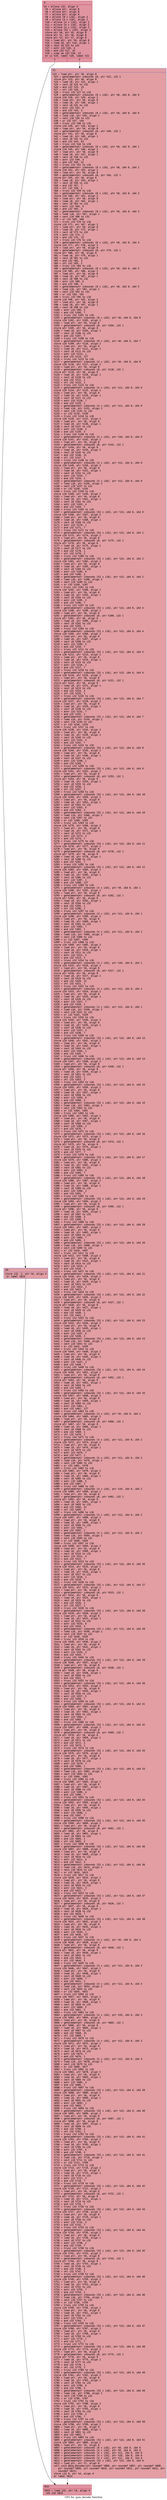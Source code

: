 digraph "CFG for 'gsm_decode' function" {
	label="CFG for 'gsm_decode' function";

	Node0x600002091e50 [shape=record,color="#b70d28ff", style=filled, fillcolor="#b70d2870" fontname="Courier",label="{3:\l|  %4 = alloca i32, align 4\l  %5 = alloca ptr, align 8\l  %6 = alloca ptr, align 8\l  %7 = alloca ptr, align 8\l  %8 = alloca [8 x i16], align 2\l  %9 = alloca [4 x i16], align 2\l  %10 = alloca [4 x i16], align 2\l  %11 = alloca [4 x i16], align 2\l  %12 = alloca [4 x i16], align 2\l  %13 = alloca [52 x i16], align 2\l  store ptr %0, ptr %5, align 8\l  store ptr %1, ptr %6, align 8\l  store ptr %2, ptr %7, align 8\l  %14 = load ptr, ptr %6, align 8\l  %15 = load i8, ptr %14, align 1\l  %16 = zext i8 %15 to i32\l  %17 = ashr i32 %16, 4\l  %18 = and i32 %17, 15\l  %19 = icmp ne i32 %18, 13\l  br i1 %19, label %20, label %21\l|{<s0>T|<s1>F}}"];
	Node0x600002091e50:s0 -> Node0x600002091ef0[tooltip="3 -> 20\nProbability 50.00%" ];
	Node0x600002091e50:s1 -> Node0x600002091f40[tooltip="3 -> 21\nProbability 50.00%" ];
	Node0x600002091ef0 [shape=record,color="#3d50c3ff", style=filled, fillcolor="#be242e70" fontname="Courier",label="{20:\l|  store i32 -1, ptr %4, align 4\l  br label %814\l}"];
	Node0x600002091ef0 -> Node0x600002091f90[tooltip="20 -> 814\nProbability 100.00%" ];
	Node0x600002091f40 [shape=record,color="#3d50c3ff", style=filled, fillcolor="#be242e70" fontname="Courier",label="{21:\l|  %22 = load ptr, ptr %6, align 8\l  %23 = getelementptr inbounds i8, ptr %22, i32 1\l  store ptr %23, ptr %6, align 8\l  %24 = load i8, ptr %22, align 1\l  %25 = zext i8 %24 to i32\l  %26 = and i32 %25, 15\l  %27 = shl i32 %26, 2\l  %28 = trunc i32 %27 to i16\l  %29 = getelementptr inbounds [8 x i16], ptr %8, i64 0, i64 0\l  store i16 %28, ptr %29, align 2\l  %30 = load ptr, ptr %6, align 8\l  %31 = load i8, ptr %30, align 1\l  %32 = zext i8 %31 to i32\l  %33 = ashr i32 %32, 6\l  %34 = and i32 %33, 3\l  %35 = getelementptr inbounds [8 x i16], ptr %8, i64 0, i64 0\l  %36 = load i16, ptr %35, align 2\l  %37 = sext i16 %36 to i32\l  %38 = or i32 %37, %34\l  %39 = trunc i32 %38 to i16\l  store i16 %39, ptr %35, align 2\l  %40 = load ptr, ptr %6, align 8\l  %41 = getelementptr inbounds i8, ptr %40, i32 1\l  store ptr %41, ptr %6, align 8\l  %42 = load i8, ptr %40, align 1\l  %43 = zext i8 %42 to i32\l  %44 = and i32 %43, 63\l  %45 = trunc i32 %44 to i16\l  %46 = getelementptr inbounds [8 x i16], ptr %8, i64 0, i64 1\l  store i16 %45, ptr %46, align 2\l  %47 = load ptr, ptr %6, align 8\l  %48 = load i8, ptr %47, align 1\l  %49 = zext i8 %48 to i32\l  %50 = ashr i32 %49, 3\l  %51 = and i32 %50, 31\l  %52 = trunc i32 %51 to i16\l  %53 = getelementptr inbounds [8 x i16], ptr %8, i64 0, i64 2\l  store i16 %52, ptr %53, align 2\l  %54 = load ptr, ptr %6, align 8\l  %55 = getelementptr inbounds i8, ptr %54, i32 1\l  store ptr %55, ptr %6, align 8\l  %56 = load i8, ptr %54, align 1\l  %57 = zext i8 %56 to i32\l  %58 = and i32 %57, 7\l  %59 = shl i32 %58, 2\l  %60 = trunc i32 %59 to i16\l  %61 = getelementptr inbounds [8 x i16], ptr %8, i64 0, i64 3\l  store i16 %60, ptr %61, align 2\l  %62 = load ptr, ptr %6, align 8\l  %63 = load i8, ptr %62, align 1\l  %64 = zext i8 %63 to i32\l  %65 = ashr i32 %64, 6\l  %66 = and i32 %65, 3\l  %67 = getelementptr inbounds [8 x i16], ptr %8, i64 0, i64 3\l  %68 = load i16, ptr %67, align 2\l  %69 = sext i16 %68 to i32\l  %70 = or i32 %69, %66\l  %71 = trunc i32 %70 to i16\l  store i16 %71, ptr %67, align 2\l  %72 = load ptr, ptr %6, align 8\l  %73 = load i8, ptr %72, align 1\l  %74 = zext i8 %73 to i32\l  %75 = ashr i32 %74, 2\l  %76 = and i32 %75, 15\l  %77 = trunc i32 %76 to i16\l  %78 = getelementptr inbounds [8 x i16], ptr %8, i64 0, i64 4\l  store i16 %77, ptr %78, align 2\l  %79 = load ptr, ptr %6, align 8\l  %80 = getelementptr inbounds i8, ptr %79, i32 1\l  store ptr %80, ptr %6, align 8\l  %81 = load i8, ptr %79, align 1\l  %82 = zext i8 %81 to i32\l  %83 = and i32 %82, 3\l  %84 = shl i32 %83, 2\l  %85 = trunc i32 %84 to i16\l  %86 = getelementptr inbounds [8 x i16], ptr %8, i64 0, i64 5\l  store i16 %85, ptr %86, align 2\l  %87 = load ptr, ptr %6, align 8\l  %88 = load i8, ptr %87, align 1\l  %89 = zext i8 %88 to i32\l  %90 = ashr i32 %89, 6\l  %91 = and i32 %90, 3\l  %92 = getelementptr inbounds [8 x i16], ptr %8, i64 0, i64 5\l  %93 = load i16, ptr %92, align 2\l  %94 = sext i16 %93 to i32\l  %95 = or i32 %94, %91\l  %96 = trunc i32 %95 to i16\l  store i16 %96, ptr %92, align 2\l  %97 = load ptr, ptr %6, align 8\l  %98 = load i8, ptr %97, align 1\l  %99 = zext i8 %98 to i32\l  %100 = ashr i32 %99, 3\l  %101 = and i32 %100, 7\l  %102 = trunc i32 %101 to i16\l  %103 = getelementptr inbounds [8 x i16], ptr %8, i64 0, i64 6\l  store i16 %102, ptr %103, align 2\l  %104 = load ptr, ptr %6, align 8\l  %105 = getelementptr inbounds i8, ptr %104, i32 1\l  store ptr %105, ptr %6, align 8\l  %106 = load i8, ptr %104, align 1\l  %107 = zext i8 %106 to i32\l  %108 = and i32 %107, 7\l  %109 = trunc i32 %108 to i16\l  %110 = getelementptr inbounds [8 x i16], ptr %8, i64 0, i64 7\l  store i16 %109, ptr %110, align 2\l  %111 = load ptr, ptr %6, align 8\l  %112 = load i8, ptr %111, align 1\l  %113 = zext i8 %112 to i32\l  %114 = ashr i32 %113, 1\l  %115 = and i32 %114, 127\l  %116 = trunc i32 %115 to i16\l  %117 = getelementptr inbounds [4 x i16], ptr %9, i64 0, i64 0\l  store i16 %116, ptr %117, align 2\l  %118 = load ptr, ptr %6, align 8\l  %119 = getelementptr inbounds i8, ptr %118, i32 1\l  store ptr %119, ptr %6, align 8\l  %120 = load i8, ptr %118, align 1\l  %121 = zext i8 %120 to i32\l  %122 = and i32 %121, 1\l  %123 = shl i32 %122, 1\l  %124 = trunc i32 %123 to i16\l  %125 = getelementptr inbounds [4 x i16], ptr %11, i64 0, i64 0\l  store i16 %124, ptr %125, align 2\l  %126 = load ptr, ptr %6, align 8\l  %127 = load i8, ptr %126, align 1\l  %128 = zext i8 %127 to i32\l  %129 = ashr i32 %128, 7\l  %130 = and i32 %129, 1\l  %131 = getelementptr inbounds [4 x i16], ptr %11, i64 0, i64 0\l  %132 = load i16, ptr %131, align 2\l  %133 = sext i16 %132 to i32\l  %134 = or i32 %133, %130\l  %135 = trunc i32 %134 to i16\l  store i16 %135, ptr %131, align 2\l  %136 = load ptr, ptr %6, align 8\l  %137 = load i8, ptr %136, align 1\l  %138 = zext i8 %137 to i32\l  %139 = ashr i32 %138, 5\l  %140 = and i32 %139, 3\l  %141 = trunc i32 %140 to i16\l  %142 = getelementptr inbounds [4 x i16], ptr %10, i64 0, i64 0\l  store i16 %141, ptr %142, align 2\l  %143 = load ptr, ptr %6, align 8\l  %144 = getelementptr inbounds i8, ptr %143, i32 1\l  store ptr %144, ptr %6, align 8\l  %145 = load i8, ptr %143, align 1\l  %146 = zext i8 %145 to i32\l  %147 = and i32 %146, 31\l  %148 = shl i32 %147, 1\l  %149 = trunc i32 %148 to i16\l  %150 = getelementptr inbounds [4 x i16], ptr %12, i64 0, i64 0\l  store i16 %149, ptr %150, align 2\l  %151 = load ptr, ptr %6, align 8\l  %152 = load i8, ptr %151, align 1\l  %153 = zext i8 %152 to i32\l  %154 = ashr i32 %153, 7\l  %155 = and i32 %154, 1\l  %156 = getelementptr inbounds [4 x i16], ptr %12, i64 0, i64 0\l  %157 = load i16, ptr %156, align 2\l  %158 = sext i16 %157 to i32\l  %159 = or i32 %158, %155\l  %160 = trunc i32 %159 to i16\l  store i16 %160, ptr %156, align 2\l  %161 = load ptr, ptr %6, align 8\l  %162 = load i8, ptr %161, align 1\l  %163 = zext i8 %162 to i32\l  %164 = ashr i32 %163, 4\l  %165 = and i32 %164, 7\l  %166 = trunc i32 %165 to i16\l  %167 = getelementptr inbounds [52 x i16], ptr %13, i64 0, i64 0\l  store i16 %166, ptr %167, align 2\l  %168 = load ptr, ptr %6, align 8\l  %169 = load i8, ptr %168, align 1\l  %170 = zext i8 %169 to i32\l  %171 = ashr i32 %170, 1\l  %172 = and i32 %171, 7\l  %173 = trunc i32 %172 to i16\l  %174 = getelementptr inbounds [52 x i16], ptr %13, i64 0, i64 1\l  store i16 %173, ptr %174, align 2\l  %175 = load ptr, ptr %6, align 8\l  %176 = getelementptr inbounds i8, ptr %175, i32 1\l  store ptr %176, ptr %6, align 8\l  %177 = load i8, ptr %175, align 1\l  %178 = zext i8 %177 to i32\l  %179 = and i32 %178, 1\l  %180 = shl i32 %179, 2\l  %181 = trunc i32 %180 to i16\l  %182 = getelementptr inbounds [52 x i16], ptr %13, i64 0, i64 2\l  store i16 %181, ptr %182, align 2\l  %183 = load ptr, ptr %6, align 8\l  %184 = load i8, ptr %183, align 1\l  %185 = zext i8 %184 to i32\l  %186 = ashr i32 %185, 6\l  %187 = and i32 %186, 3\l  %188 = getelementptr inbounds [52 x i16], ptr %13, i64 0, i64 2\l  %189 = load i16, ptr %188, align 2\l  %190 = sext i16 %189 to i32\l  %191 = or i32 %190, %187\l  %192 = trunc i32 %191 to i16\l  store i16 %192, ptr %188, align 2\l  %193 = load ptr, ptr %6, align 8\l  %194 = load i8, ptr %193, align 1\l  %195 = zext i8 %194 to i32\l  %196 = ashr i32 %195, 3\l  %197 = and i32 %196, 7\l  %198 = trunc i32 %197 to i16\l  %199 = getelementptr inbounds [52 x i16], ptr %13, i64 0, i64 3\l  store i16 %198, ptr %199, align 2\l  %200 = load ptr, ptr %6, align 8\l  %201 = getelementptr inbounds i8, ptr %200, i32 1\l  store ptr %201, ptr %6, align 8\l  %202 = load i8, ptr %200, align 1\l  %203 = zext i8 %202 to i32\l  %204 = and i32 %203, 7\l  %205 = trunc i32 %204 to i16\l  %206 = getelementptr inbounds [52 x i16], ptr %13, i64 0, i64 4\l  store i16 %205, ptr %206, align 2\l  %207 = load ptr, ptr %6, align 8\l  %208 = load i8, ptr %207, align 1\l  %209 = zext i8 %208 to i32\l  %210 = ashr i32 %209, 5\l  %211 = and i32 %210, 7\l  %212 = trunc i32 %211 to i16\l  %213 = getelementptr inbounds [52 x i16], ptr %13, i64 0, i64 5\l  store i16 %212, ptr %213, align 2\l  %214 = load ptr, ptr %6, align 8\l  %215 = load i8, ptr %214, align 1\l  %216 = zext i8 %215 to i32\l  %217 = ashr i32 %216, 2\l  %218 = and i32 %217, 7\l  %219 = trunc i32 %218 to i16\l  %220 = getelementptr inbounds [52 x i16], ptr %13, i64 0, i64 6\l  store i16 %219, ptr %220, align 2\l  %221 = load ptr, ptr %6, align 8\l  %222 = getelementptr inbounds i8, ptr %221, i32 1\l  store ptr %222, ptr %6, align 8\l  %223 = load i8, ptr %221, align 1\l  %224 = zext i8 %223 to i32\l  %225 = and i32 %224, 3\l  %226 = shl i32 %225, 1\l  %227 = trunc i32 %226 to i16\l  %228 = getelementptr inbounds [52 x i16], ptr %13, i64 0, i64 7\l  store i16 %227, ptr %228, align 2\l  %229 = load ptr, ptr %6, align 8\l  %230 = load i8, ptr %229, align 1\l  %231 = zext i8 %230 to i32\l  %232 = ashr i32 %231, 7\l  %233 = and i32 %232, 1\l  %234 = getelementptr inbounds [52 x i16], ptr %13, i64 0, i64 7\l  %235 = load i16, ptr %234, align 2\l  %236 = sext i16 %235 to i32\l  %237 = or i32 %236, %233\l  %238 = trunc i32 %237 to i16\l  store i16 %238, ptr %234, align 2\l  %239 = load ptr, ptr %6, align 8\l  %240 = load i8, ptr %239, align 1\l  %241 = zext i8 %240 to i32\l  %242 = ashr i32 %241, 4\l  %243 = and i32 %242, 7\l  %244 = trunc i32 %243 to i16\l  %245 = getelementptr inbounds [52 x i16], ptr %13, i64 0, i64 8\l  store i16 %244, ptr %245, align 2\l  %246 = load ptr, ptr %6, align 8\l  %247 = load i8, ptr %246, align 1\l  %248 = zext i8 %247 to i32\l  %249 = ashr i32 %248, 1\l  %250 = and i32 %249, 7\l  %251 = trunc i32 %250 to i16\l  %252 = getelementptr inbounds [52 x i16], ptr %13, i64 0, i64 9\l  store i16 %251, ptr %252, align 2\l  %253 = load ptr, ptr %6, align 8\l  %254 = getelementptr inbounds i8, ptr %253, i32 1\l  store ptr %254, ptr %6, align 8\l  %255 = load i8, ptr %253, align 1\l  %256 = zext i8 %255 to i32\l  %257 = and i32 %256, 1\l  %258 = shl i32 %257, 2\l  %259 = trunc i32 %258 to i16\l  %260 = getelementptr inbounds [52 x i16], ptr %13, i64 0, i64 10\l  store i16 %259, ptr %260, align 2\l  %261 = load ptr, ptr %6, align 8\l  %262 = load i8, ptr %261, align 1\l  %263 = zext i8 %262 to i32\l  %264 = ashr i32 %263, 6\l  %265 = and i32 %264, 3\l  %266 = getelementptr inbounds [52 x i16], ptr %13, i64 0, i64 10\l  %267 = load i16, ptr %266, align 2\l  %268 = sext i16 %267 to i32\l  %269 = or i32 %268, %265\l  %270 = trunc i32 %269 to i16\l  store i16 %270, ptr %266, align 2\l  %271 = load ptr, ptr %6, align 8\l  %272 = load i8, ptr %271, align 1\l  %273 = zext i8 %272 to i32\l  %274 = ashr i32 %273, 3\l  %275 = and i32 %274, 7\l  %276 = trunc i32 %275 to i16\l  %277 = getelementptr inbounds [52 x i16], ptr %13, i64 0, i64 11\l  store i16 %276, ptr %277, align 2\l  %278 = load ptr, ptr %6, align 8\l  %279 = getelementptr inbounds i8, ptr %278, i32 1\l  store ptr %279, ptr %6, align 8\l  %280 = load i8, ptr %278, align 1\l  %281 = zext i8 %280 to i32\l  %282 = and i32 %281, 7\l  %283 = trunc i32 %282 to i16\l  %284 = getelementptr inbounds [52 x i16], ptr %13, i64 0, i64 12\l  store i16 %283, ptr %284, align 2\l  %285 = load ptr, ptr %6, align 8\l  %286 = load i8, ptr %285, align 1\l  %287 = zext i8 %286 to i32\l  %288 = ashr i32 %287, 1\l  %289 = and i32 %288, 127\l  %290 = trunc i32 %289 to i16\l  %291 = getelementptr inbounds [4 x i16], ptr %9, i64 0, i64 1\l  store i16 %290, ptr %291, align 2\l  %292 = load ptr, ptr %6, align 8\l  %293 = getelementptr inbounds i8, ptr %292, i32 1\l  store ptr %293, ptr %6, align 8\l  %294 = load i8, ptr %292, align 1\l  %295 = zext i8 %294 to i32\l  %296 = and i32 %295, 1\l  %297 = shl i32 %296, 1\l  %298 = trunc i32 %297 to i16\l  %299 = getelementptr inbounds [4 x i16], ptr %11, i64 0, i64 1\l  store i16 %298, ptr %299, align 2\l  %300 = load ptr, ptr %6, align 8\l  %301 = load i8, ptr %300, align 1\l  %302 = zext i8 %301 to i32\l  %303 = ashr i32 %302, 7\l  %304 = and i32 %303, 1\l  %305 = getelementptr inbounds [4 x i16], ptr %11, i64 0, i64 1\l  %306 = load i16, ptr %305, align 2\l  %307 = sext i16 %306 to i32\l  %308 = or i32 %307, %304\l  %309 = trunc i32 %308 to i16\l  store i16 %309, ptr %305, align 2\l  %310 = load ptr, ptr %6, align 8\l  %311 = load i8, ptr %310, align 1\l  %312 = zext i8 %311 to i32\l  %313 = ashr i32 %312, 5\l  %314 = and i32 %313, 3\l  %315 = trunc i32 %314 to i16\l  %316 = getelementptr inbounds [4 x i16], ptr %10, i64 0, i64 1\l  store i16 %315, ptr %316, align 2\l  %317 = load ptr, ptr %6, align 8\l  %318 = getelementptr inbounds i8, ptr %317, i32 1\l  store ptr %318, ptr %6, align 8\l  %319 = load i8, ptr %317, align 1\l  %320 = zext i8 %319 to i32\l  %321 = and i32 %320, 31\l  %322 = shl i32 %321, 1\l  %323 = trunc i32 %322 to i16\l  %324 = getelementptr inbounds [4 x i16], ptr %12, i64 0, i64 1\l  store i16 %323, ptr %324, align 2\l  %325 = load ptr, ptr %6, align 8\l  %326 = load i8, ptr %325, align 1\l  %327 = zext i8 %326 to i32\l  %328 = ashr i32 %327, 7\l  %329 = and i32 %328, 1\l  %330 = getelementptr inbounds [4 x i16], ptr %12, i64 0, i64 1\l  %331 = load i16, ptr %330, align 2\l  %332 = sext i16 %331 to i32\l  %333 = or i32 %332, %329\l  %334 = trunc i32 %333 to i16\l  store i16 %334, ptr %330, align 2\l  %335 = load ptr, ptr %6, align 8\l  %336 = load i8, ptr %335, align 1\l  %337 = zext i8 %336 to i32\l  %338 = ashr i32 %337, 4\l  %339 = and i32 %338, 7\l  %340 = trunc i32 %339 to i16\l  %341 = getelementptr inbounds [52 x i16], ptr %13, i64 0, i64 13\l  store i16 %340, ptr %341, align 2\l  %342 = load ptr, ptr %6, align 8\l  %343 = load i8, ptr %342, align 1\l  %344 = zext i8 %343 to i32\l  %345 = ashr i32 %344, 1\l  %346 = and i32 %345, 7\l  %347 = trunc i32 %346 to i16\l  %348 = getelementptr inbounds [52 x i16], ptr %13, i64 0, i64 14\l  store i16 %347, ptr %348, align 2\l  %349 = load ptr, ptr %6, align 8\l  %350 = getelementptr inbounds i8, ptr %349, i32 1\l  store ptr %350, ptr %6, align 8\l  %351 = load i8, ptr %349, align 1\l  %352 = zext i8 %351 to i32\l  %353 = and i32 %352, 1\l  %354 = shl i32 %353, 2\l  %355 = trunc i32 %354 to i16\l  %356 = getelementptr inbounds [52 x i16], ptr %13, i64 0, i64 15\l  store i16 %355, ptr %356, align 2\l  %357 = load ptr, ptr %6, align 8\l  %358 = load i8, ptr %357, align 1\l  %359 = zext i8 %358 to i32\l  %360 = ashr i32 %359, 6\l  %361 = and i32 %360, 3\l  %362 = getelementptr inbounds [52 x i16], ptr %13, i64 0, i64 15\l  %363 = load i16, ptr %362, align 2\l  %364 = sext i16 %363 to i32\l  %365 = or i32 %364, %361\l  %366 = trunc i32 %365 to i16\l  store i16 %366, ptr %362, align 2\l  %367 = load ptr, ptr %6, align 8\l  %368 = load i8, ptr %367, align 1\l  %369 = zext i8 %368 to i32\l  %370 = ashr i32 %369, 3\l  %371 = and i32 %370, 7\l  %372 = trunc i32 %371 to i16\l  %373 = getelementptr inbounds [52 x i16], ptr %13, i64 0, i64 16\l  store i16 %372, ptr %373, align 2\l  %374 = load ptr, ptr %6, align 8\l  %375 = getelementptr inbounds i8, ptr %374, i32 1\l  store ptr %375, ptr %6, align 8\l  %376 = load i8, ptr %374, align 1\l  %377 = zext i8 %376 to i32\l  %378 = and i32 %377, 7\l  %379 = trunc i32 %378 to i16\l  %380 = getelementptr inbounds [52 x i16], ptr %13, i64 0, i64 17\l  store i16 %379, ptr %380, align 2\l  %381 = load ptr, ptr %6, align 8\l  %382 = load i8, ptr %381, align 1\l  %383 = zext i8 %382 to i32\l  %384 = ashr i32 %383, 5\l  %385 = and i32 %384, 7\l  %386 = trunc i32 %385 to i16\l  %387 = getelementptr inbounds [52 x i16], ptr %13, i64 0, i64 18\l  store i16 %386, ptr %387, align 2\l  %388 = load ptr, ptr %6, align 8\l  %389 = load i8, ptr %388, align 1\l  %390 = zext i8 %389 to i32\l  %391 = ashr i32 %390, 2\l  %392 = and i32 %391, 7\l  %393 = trunc i32 %392 to i16\l  %394 = getelementptr inbounds [52 x i16], ptr %13, i64 0, i64 19\l  store i16 %393, ptr %394, align 2\l  %395 = load ptr, ptr %6, align 8\l  %396 = getelementptr inbounds i8, ptr %395, i32 1\l  store ptr %396, ptr %6, align 8\l  %397 = load i8, ptr %395, align 1\l  %398 = zext i8 %397 to i32\l  %399 = and i32 %398, 3\l  %400 = shl i32 %399, 1\l  %401 = trunc i32 %400 to i16\l  %402 = getelementptr inbounds [52 x i16], ptr %13, i64 0, i64 20\l  store i16 %401, ptr %402, align 2\l  %403 = load ptr, ptr %6, align 8\l  %404 = load i8, ptr %403, align 1\l  %405 = zext i8 %404 to i32\l  %406 = ashr i32 %405, 7\l  %407 = and i32 %406, 1\l  %408 = getelementptr inbounds [52 x i16], ptr %13, i64 0, i64 20\l  %409 = load i16, ptr %408, align 2\l  %410 = sext i16 %409 to i32\l  %411 = or i32 %410, %407\l  %412 = trunc i32 %411 to i16\l  store i16 %412, ptr %408, align 2\l  %413 = load ptr, ptr %6, align 8\l  %414 = load i8, ptr %413, align 1\l  %415 = zext i8 %414 to i32\l  %416 = ashr i32 %415, 4\l  %417 = and i32 %416, 7\l  %418 = trunc i32 %417 to i16\l  %419 = getelementptr inbounds [52 x i16], ptr %13, i64 0, i64 21\l  store i16 %418, ptr %419, align 2\l  %420 = load ptr, ptr %6, align 8\l  %421 = load i8, ptr %420, align 1\l  %422 = zext i8 %421 to i32\l  %423 = ashr i32 %422, 1\l  %424 = and i32 %423, 7\l  %425 = trunc i32 %424 to i16\l  %426 = getelementptr inbounds [52 x i16], ptr %13, i64 0, i64 22\l  store i16 %425, ptr %426, align 2\l  %427 = load ptr, ptr %6, align 8\l  %428 = getelementptr inbounds i8, ptr %427, i32 1\l  store ptr %428, ptr %6, align 8\l  %429 = load i8, ptr %427, align 1\l  %430 = zext i8 %429 to i32\l  %431 = and i32 %430, 1\l  %432 = shl i32 %431, 2\l  %433 = trunc i32 %432 to i16\l  %434 = getelementptr inbounds [52 x i16], ptr %13, i64 0, i64 23\l  store i16 %433, ptr %434, align 2\l  %435 = load ptr, ptr %6, align 8\l  %436 = load i8, ptr %435, align 1\l  %437 = zext i8 %436 to i32\l  %438 = ashr i32 %437, 6\l  %439 = and i32 %438, 3\l  %440 = getelementptr inbounds [52 x i16], ptr %13, i64 0, i64 23\l  %441 = load i16, ptr %440, align 2\l  %442 = sext i16 %441 to i32\l  %443 = or i32 %442, %439\l  %444 = trunc i32 %443 to i16\l  store i16 %444, ptr %440, align 2\l  %445 = load ptr, ptr %6, align 8\l  %446 = load i8, ptr %445, align 1\l  %447 = zext i8 %446 to i32\l  %448 = ashr i32 %447, 3\l  %449 = and i32 %448, 7\l  %450 = trunc i32 %449 to i16\l  %451 = getelementptr inbounds [52 x i16], ptr %13, i64 0, i64 24\l  store i16 %450, ptr %451, align 2\l  %452 = load ptr, ptr %6, align 8\l  %453 = getelementptr inbounds i8, ptr %452, i32 1\l  store ptr %453, ptr %6, align 8\l  %454 = load i8, ptr %452, align 1\l  %455 = zext i8 %454 to i32\l  %456 = and i32 %455, 7\l  %457 = trunc i32 %456 to i16\l  %458 = getelementptr inbounds [52 x i16], ptr %13, i64 0, i64 25\l  store i16 %457, ptr %458, align 2\l  %459 = load ptr, ptr %6, align 8\l  %460 = load i8, ptr %459, align 1\l  %461 = zext i8 %460 to i32\l  %462 = ashr i32 %461, 1\l  %463 = and i32 %462, 127\l  %464 = trunc i32 %463 to i16\l  %465 = getelementptr inbounds [4 x i16], ptr %9, i64 0, i64 2\l  store i16 %464, ptr %465, align 2\l  %466 = load ptr, ptr %6, align 8\l  %467 = getelementptr inbounds i8, ptr %466, i32 1\l  store ptr %467, ptr %6, align 8\l  %468 = load i8, ptr %466, align 1\l  %469 = zext i8 %468 to i32\l  %470 = and i32 %469, 1\l  %471 = shl i32 %470, 1\l  %472 = trunc i32 %471 to i16\l  %473 = getelementptr inbounds [4 x i16], ptr %11, i64 0, i64 2\l  store i16 %472, ptr %473, align 2\l  %474 = load ptr, ptr %6, align 8\l  %475 = load i8, ptr %474, align 1\l  %476 = zext i8 %475 to i32\l  %477 = ashr i32 %476, 7\l  %478 = and i32 %477, 1\l  %479 = getelementptr inbounds [4 x i16], ptr %11, i64 0, i64 2\l  %480 = load i16, ptr %479, align 2\l  %481 = sext i16 %480 to i32\l  %482 = or i32 %481, %478\l  %483 = trunc i32 %482 to i16\l  store i16 %483, ptr %479, align 2\l  %484 = load ptr, ptr %6, align 8\l  %485 = load i8, ptr %484, align 1\l  %486 = zext i8 %485 to i32\l  %487 = ashr i32 %486, 5\l  %488 = and i32 %487, 3\l  %489 = trunc i32 %488 to i16\l  %490 = getelementptr inbounds [4 x i16], ptr %10, i64 0, i64 2\l  store i16 %489, ptr %490, align 2\l  %491 = load ptr, ptr %6, align 8\l  %492 = getelementptr inbounds i8, ptr %491, i32 1\l  store ptr %492, ptr %6, align 8\l  %493 = load i8, ptr %491, align 1\l  %494 = zext i8 %493 to i32\l  %495 = and i32 %494, 31\l  %496 = shl i32 %495, 1\l  %497 = trunc i32 %496 to i16\l  %498 = getelementptr inbounds [4 x i16], ptr %12, i64 0, i64 2\l  store i16 %497, ptr %498, align 2\l  %499 = load ptr, ptr %6, align 8\l  %500 = load i8, ptr %499, align 1\l  %501 = zext i8 %500 to i32\l  %502 = ashr i32 %501, 7\l  %503 = and i32 %502, 1\l  %504 = getelementptr inbounds [4 x i16], ptr %12, i64 0, i64 2\l  %505 = load i16, ptr %504, align 2\l  %506 = sext i16 %505 to i32\l  %507 = or i32 %506, %503\l  %508 = trunc i32 %507 to i16\l  store i16 %508, ptr %504, align 2\l  %509 = load ptr, ptr %6, align 8\l  %510 = load i8, ptr %509, align 1\l  %511 = zext i8 %510 to i32\l  %512 = ashr i32 %511, 4\l  %513 = and i32 %512, 7\l  %514 = trunc i32 %513 to i16\l  %515 = getelementptr inbounds [52 x i16], ptr %13, i64 0, i64 26\l  store i16 %514, ptr %515, align 2\l  %516 = load ptr, ptr %6, align 8\l  %517 = load i8, ptr %516, align 1\l  %518 = zext i8 %517 to i32\l  %519 = ashr i32 %518, 1\l  %520 = and i32 %519, 7\l  %521 = trunc i32 %520 to i16\l  %522 = getelementptr inbounds [52 x i16], ptr %13, i64 0, i64 27\l  store i16 %521, ptr %522, align 2\l  %523 = load ptr, ptr %6, align 8\l  %524 = getelementptr inbounds i8, ptr %523, i32 1\l  store ptr %524, ptr %6, align 8\l  %525 = load i8, ptr %523, align 1\l  %526 = zext i8 %525 to i32\l  %527 = and i32 %526, 1\l  %528 = shl i32 %527, 2\l  %529 = trunc i32 %528 to i16\l  %530 = getelementptr inbounds [52 x i16], ptr %13, i64 0, i64 28\l  store i16 %529, ptr %530, align 2\l  %531 = load ptr, ptr %6, align 8\l  %532 = load i8, ptr %531, align 1\l  %533 = zext i8 %532 to i32\l  %534 = ashr i32 %533, 6\l  %535 = and i32 %534, 3\l  %536 = getelementptr inbounds [52 x i16], ptr %13, i64 0, i64 28\l  %537 = load i16, ptr %536, align 2\l  %538 = sext i16 %537 to i32\l  %539 = or i32 %538, %535\l  %540 = trunc i32 %539 to i16\l  store i16 %540, ptr %536, align 2\l  %541 = load ptr, ptr %6, align 8\l  %542 = load i8, ptr %541, align 1\l  %543 = zext i8 %542 to i32\l  %544 = ashr i32 %543, 3\l  %545 = and i32 %544, 7\l  %546 = trunc i32 %545 to i16\l  %547 = getelementptr inbounds [52 x i16], ptr %13, i64 0, i64 29\l  store i16 %546, ptr %547, align 2\l  %548 = load ptr, ptr %6, align 8\l  %549 = getelementptr inbounds i8, ptr %548, i32 1\l  store ptr %549, ptr %6, align 8\l  %550 = load i8, ptr %548, align 1\l  %551 = zext i8 %550 to i32\l  %552 = and i32 %551, 7\l  %553 = trunc i32 %552 to i16\l  %554 = getelementptr inbounds [52 x i16], ptr %13, i64 0, i64 30\l  store i16 %553, ptr %554, align 2\l  %555 = load ptr, ptr %6, align 8\l  %556 = load i8, ptr %555, align 1\l  %557 = zext i8 %556 to i32\l  %558 = ashr i32 %557, 5\l  %559 = and i32 %558, 7\l  %560 = trunc i32 %559 to i16\l  %561 = getelementptr inbounds [52 x i16], ptr %13, i64 0, i64 31\l  store i16 %560, ptr %561, align 2\l  %562 = load ptr, ptr %6, align 8\l  %563 = load i8, ptr %562, align 1\l  %564 = zext i8 %563 to i32\l  %565 = ashr i32 %564, 2\l  %566 = and i32 %565, 7\l  %567 = trunc i32 %566 to i16\l  %568 = getelementptr inbounds [52 x i16], ptr %13, i64 0, i64 32\l  store i16 %567, ptr %568, align 2\l  %569 = load ptr, ptr %6, align 8\l  %570 = getelementptr inbounds i8, ptr %569, i32 1\l  store ptr %570, ptr %6, align 8\l  %571 = load i8, ptr %569, align 1\l  %572 = zext i8 %571 to i32\l  %573 = and i32 %572, 3\l  %574 = shl i32 %573, 1\l  %575 = trunc i32 %574 to i16\l  %576 = getelementptr inbounds [52 x i16], ptr %13, i64 0, i64 33\l  store i16 %575, ptr %576, align 2\l  %577 = load ptr, ptr %6, align 8\l  %578 = load i8, ptr %577, align 1\l  %579 = zext i8 %578 to i32\l  %580 = ashr i32 %579, 7\l  %581 = and i32 %580, 1\l  %582 = getelementptr inbounds [52 x i16], ptr %13, i64 0, i64 33\l  %583 = load i16, ptr %582, align 2\l  %584 = sext i16 %583 to i32\l  %585 = or i32 %584, %581\l  %586 = trunc i32 %585 to i16\l  store i16 %586, ptr %582, align 2\l  %587 = load ptr, ptr %6, align 8\l  %588 = load i8, ptr %587, align 1\l  %589 = zext i8 %588 to i32\l  %590 = ashr i32 %589, 4\l  %591 = and i32 %590, 7\l  %592 = trunc i32 %591 to i16\l  %593 = getelementptr inbounds [52 x i16], ptr %13, i64 0, i64 34\l  store i16 %592, ptr %593, align 2\l  %594 = load ptr, ptr %6, align 8\l  %595 = load i8, ptr %594, align 1\l  %596 = zext i8 %595 to i32\l  %597 = ashr i32 %596, 1\l  %598 = and i32 %597, 7\l  %599 = trunc i32 %598 to i16\l  %600 = getelementptr inbounds [52 x i16], ptr %13, i64 0, i64 35\l  store i16 %599, ptr %600, align 2\l  %601 = load ptr, ptr %6, align 8\l  %602 = getelementptr inbounds i8, ptr %601, i32 1\l  store ptr %602, ptr %6, align 8\l  %603 = load i8, ptr %601, align 1\l  %604 = zext i8 %603 to i32\l  %605 = and i32 %604, 1\l  %606 = shl i32 %605, 2\l  %607 = trunc i32 %606 to i16\l  %608 = getelementptr inbounds [52 x i16], ptr %13, i64 0, i64 36\l  store i16 %607, ptr %608, align 2\l  %609 = load ptr, ptr %6, align 8\l  %610 = load i8, ptr %609, align 1\l  %611 = zext i8 %610 to i32\l  %612 = ashr i32 %611, 6\l  %613 = and i32 %612, 3\l  %614 = getelementptr inbounds [52 x i16], ptr %13, i64 0, i64 36\l  %615 = load i16, ptr %614, align 2\l  %616 = sext i16 %615 to i32\l  %617 = or i32 %616, %613\l  %618 = trunc i32 %617 to i16\l  store i16 %618, ptr %614, align 2\l  %619 = load ptr, ptr %6, align 8\l  %620 = load i8, ptr %619, align 1\l  %621 = zext i8 %620 to i32\l  %622 = ashr i32 %621, 3\l  %623 = and i32 %622, 7\l  %624 = trunc i32 %623 to i16\l  %625 = getelementptr inbounds [52 x i16], ptr %13, i64 0, i64 37\l  store i16 %624, ptr %625, align 2\l  %626 = load ptr, ptr %6, align 8\l  %627 = getelementptr inbounds i8, ptr %626, i32 1\l  store ptr %627, ptr %6, align 8\l  %628 = load i8, ptr %626, align 1\l  %629 = zext i8 %628 to i32\l  %630 = and i32 %629, 7\l  %631 = trunc i32 %630 to i16\l  %632 = getelementptr inbounds [52 x i16], ptr %13, i64 0, i64 38\l  store i16 %631, ptr %632, align 2\l  %633 = load ptr, ptr %6, align 8\l  %634 = load i8, ptr %633, align 1\l  %635 = zext i8 %634 to i32\l  %636 = ashr i32 %635, 1\l  %637 = and i32 %636, 127\l  %638 = trunc i32 %637 to i16\l  %639 = getelementptr inbounds [4 x i16], ptr %9, i64 0, i64 3\l  store i16 %638, ptr %639, align 2\l  %640 = load ptr, ptr %6, align 8\l  %641 = getelementptr inbounds i8, ptr %640, i32 1\l  store ptr %641, ptr %6, align 8\l  %642 = load i8, ptr %640, align 1\l  %643 = zext i8 %642 to i32\l  %644 = and i32 %643, 1\l  %645 = shl i32 %644, 1\l  %646 = trunc i32 %645 to i16\l  %647 = getelementptr inbounds [4 x i16], ptr %11, i64 0, i64 3\l  store i16 %646, ptr %647, align 2\l  %648 = load ptr, ptr %6, align 8\l  %649 = load i8, ptr %648, align 1\l  %650 = zext i8 %649 to i32\l  %651 = ashr i32 %650, 7\l  %652 = and i32 %651, 1\l  %653 = getelementptr inbounds [4 x i16], ptr %11, i64 0, i64 3\l  %654 = load i16, ptr %653, align 2\l  %655 = sext i16 %654 to i32\l  %656 = or i32 %655, %652\l  %657 = trunc i32 %656 to i16\l  store i16 %657, ptr %653, align 2\l  %658 = load ptr, ptr %6, align 8\l  %659 = load i8, ptr %658, align 1\l  %660 = zext i8 %659 to i32\l  %661 = ashr i32 %660, 5\l  %662 = and i32 %661, 3\l  %663 = trunc i32 %662 to i16\l  %664 = getelementptr inbounds [4 x i16], ptr %10, i64 0, i64 3\l  store i16 %663, ptr %664, align 2\l  %665 = load ptr, ptr %6, align 8\l  %666 = getelementptr inbounds i8, ptr %665, i32 1\l  store ptr %666, ptr %6, align 8\l  %667 = load i8, ptr %665, align 1\l  %668 = zext i8 %667 to i32\l  %669 = and i32 %668, 31\l  %670 = shl i32 %669, 1\l  %671 = trunc i32 %670 to i16\l  %672 = getelementptr inbounds [4 x i16], ptr %12, i64 0, i64 3\l  store i16 %671, ptr %672, align 2\l  %673 = load ptr, ptr %6, align 8\l  %674 = load i8, ptr %673, align 1\l  %675 = zext i8 %674 to i32\l  %676 = ashr i32 %675, 7\l  %677 = and i32 %676, 1\l  %678 = getelementptr inbounds [4 x i16], ptr %12, i64 0, i64 3\l  %679 = load i16, ptr %678, align 2\l  %680 = sext i16 %679 to i32\l  %681 = or i32 %680, %677\l  %682 = trunc i32 %681 to i16\l  store i16 %682, ptr %678, align 2\l  %683 = load ptr, ptr %6, align 8\l  %684 = load i8, ptr %683, align 1\l  %685 = zext i8 %684 to i32\l  %686 = ashr i32 %685, 4\l  %687 = and i32 %686, 7\l  %688 = trunc i32 %687 to i16\l  %689 = getelementptr inbounds [52 x i16], ptr %13, i64 0, i64 39\l  store i16 %688, ptr %689, align 2\l  %690 = load ptr, ptr %6, align 8\l  %691 = load i8, ptr %690, align 1\l  %692 = zext i8 %691 to i32\l  %693 = ashr i32 %692, 1\l  %694 = and i32 %693, 7\l  %695 = trunc i32 %694 to i16\l  %696 = getelementptr inbounds [52 x i16], ptr %13, i64 0, i64 40\l  store i16 %695, ptr %696, align 2\l  %697 = load ptr, ptr %6, align 8\l  %698 = getelementptr inbounds i8, ptr %697, i32 1\l  store ptr %698, ptr %6, align 8\l  %699 = load i8, ptr %697, align 1\l  %700 = zext i8 %699 to i32\l  %701 = and i32 %700, 1\l  %702 = shl i32 %701, 2\l  %703 = trunc i32 %702 to i16\l  %704 = getelementptr inbounds [52 x i16], ptr %13, i64 0, i64 41\l  store i16 %703, ptr %704, align 2\l  %705 = load ptr, ptr %6, align 8\l  %706 = load i8, ptr %705, align 1\l  %707 = zext i8 %706 to i32\l  %708 = ashr i32 %707, 6\l  %709 = and i32 %708, 3\l  %710 = getelementptr inbounds [52 x i16], ptr %13, i64 0, i64 41\l  %711 = load i16, ptr %710, align 2\l  %712 = sext i16 %711 to i32\l  %713 = or i32 %712, %709\l  %714 = trunc i32 %713 to i16\l  store i16 %714, ptr %710, align 2\l  %715 = load ptr, ptr %6, align 8\l  %716 = load i8, ptr %715, align 1\l  %717 = zext i8 %716 to i32\l  %718 = ashr i32 %717, 3\l  %719 = and i32 %718, 7\l  %720 = trunc i32 %719 to i16\l  %721 = getelementptr inbounds [52 x i16], ptr %13, i64 0, i64 42\l  store i16 %720, ptr %721, align 2\l  %722 = load ptr, ptr %6, align 8\l  %723 = getelementptr inbounds i8, ptr %722, i32 1\l  store ptr %723, ptr %6, align 8\l  %724 = load i8, ptr %722, align 1\l  %725 = zext i8 %724 to i32\l  %726 = and i32 %725, 7\l  %727 = trunc i32 %726 to i16\l  %728 = getelementptr inbounds [52 x i16], ptr %13, i64 0, i64 43\l  store i16 %727, ptr %728, align 2\l  %729 = load ptr, ptr %6, align 8\l  %730 = load i8, ptr %729, align 1\l  %731 = zext i8 %730 to i32\l  %732 = ashr i32 %731, 5\l  %733 = and i32 %732, 7\l  %734 = trunc i32 %733 to i16\l  %735 = getelementptr inbounds [52 x i16], ptr %13, i64 0, i64 44\l  store i16 %734, ptr %735, align 2\l  %736 = load ptr, ptr %6, align 8\l  %737 = load i8, ptr %736, align 1\l  %738 = zext i8 %737 to i32\l  %739 = ashr i32 %738, 2\l  %740 = and i32 %739, 7\l  %741 = trunc i32 %740 to i16\l  %742 = getelementptr inbounds [52 x i16], ptr %13, i64 0, i64 45\l  store i16 %741, ptr %742, align 2\l  %743 = load ptr, ptr %6, align 8\l  %744 = getelementptr inbounds i8, ptr %743, i32 1\l  store ptr %744, ptr %6, align 8\l  %745 = load i8, ptr %743, align 1\l  %746 = zext i8 %745 to i32\l  %747 = and i32 %746, 3\l  %748 = shl i32 %747, 1\l  %749 = trunc i32 %748 to i16\l  %750 = getelementptr inbounds [52 x i16], ptr %13, i64 0, i64 46\l  store i16 %749, ptr %750, align 2\l  %751 = load ptr, ptr %6, align 8\l  %752 = load i8, ptr %751, align 1\l  %753 = zext i8 %752 to i32\l  %754 = ashr i32 %753, 7\l  %755 = and i32 %754, 1\l  %756 = getelementptr inbounds [52 x i16], ptr %13, i64 0, i64 46\l  %757 = load i16, ptr %756, align 2\l  %758 = sext i16 %757 to i32\l  %759 = or i32 %758, %755\l  %760 = trunc i32 %759 to i16\l  store i16 %760, ptr %756, align 2\l  %761 = load ptr, ptr %6, align 8\l  %762 = load i8, ptr %761, align 1\l  %763 = zext i8 %762 to i32\l  %764 = ashr i32 %763, 4\l  %765 = and i32 %764, 7\l  %766 = trunc i32 %765 to i16\l  %767 = getelementptr inbounds [52 x i16], ptr %13, i64 0, i64 47\l  store i16 %766, ptr %767, align 2\l  %768 = load ptr, ptr %6, align 8\l  %769 = load i8, ptr %768, align 1\l  %770 = zext i8 %769 to i32\l  %771 = ashr i32 %770, 1\l  %772 = and i32 %771, 7\l  %773 = trunc i32 %772 to i16\l  %774 = getelementptr inbounds [52 x i16], ptr %13, i64 0, i64 48\l  store i16 %773, ptr %774, align 2\l  %775 = load ptr, ptr %6, align 8\l  %776 = getelementptr inbounds i8, ptr %775, i32 1\l  store ptr %776, ptr %6, align 8\l  %777 = load i8, ptr %775, align 1\l  %778 = zext i8 %777 to i32\l  %779 = and i32 %778, 1\l  %780 = shl i32 %779, 2\l  %781 = trunc i32 %780 to i16\l  %782 = getelementptr inbounds [52 x i16], ptr %13, i64 0, i64 49\l  store i16 %781, ptr %782, align 2\l  %783 = load ptr, ptr %6, align 8\l  %784 = load i8, ptr %783, align 1\l  %785 = zext i8 %784 to i32\l  %786 = ashr i32 %785, 6\l  %787 = and i32 %786, 3\l  %788 = getelementptr inbounds [52 x i16], ptr %13, i64 0, i64 49\l  %789 = load i16, ptr %788, align 2\l  %790 = sext i16 %789 to i32\l  %791 = or i32 %790, %787\l  %792 = trunc i32 %791 to i16\l  store i16 %792, ptr %788, align 2\l  %793 = load ptr, ptr %6, align 8\l  %794 = load i8, ptr %793, align 1\l  %795 = zext i8 %794 to i32\l  %796 = ashr i32 %795, 3\l  %797 = and i32 %796, 7\l  %798 = trunc i32 %797 to i16\l  %799 = getelementptr inbounds [52 x i16], ptr %13, i64 0, i64 50\l  store i16 %798, ptr %799, align 2\l  %800 = load ptr, ptr %6, align 8\l  %801 = load i8, ptr %800, align 1\l  %802 = zext i8 %801 to i32\l  %803 = and i32 %802, 7\l  %804 = trunc i32 %803 to i16\l  %805 = getelementptr inbounds [52 x i16], ptr %13, i64 0, i64 51\l  store i16 %804, ptr %805, align 2\l  %806 = load ptr, ptr %5, align 8\l  %807 = getelementptr inbounds [8 x i16], ptr %8, i64 0, i64 0\l  %808 = getelementptr inbounds [4 x i16], ptr %9, i64 0, i64 0\l  %809 = getelementptr inbounds [4 x i16], ptr %11, i64 0, i64 0\l  %810 = getelementptr inbounds [4 x i16], ptr %10, i64 0, i64 0\l  %811 = getelementptr inbounds [4 x i16], ptr %12, i64 0, i64 0\l  %812 = getelementptr inbounds [52 x i16], ptr %13, i64 0, i64 0\l  %813 = load ptr, ptr %7, align 8\l  call void @Gsm_Decoder(ptr noundef %806, ptr noundef %807, ptr noundef %808,\l... ptr noundef %809, ptr noundef %810, ptr noundef %811, ptr noundef %812, ptr\l... noundef %813)\l  store i32 0, ptr %4, align 4\l  br label %814\l}"];
	Node0x600002091f40 -> Node0x600002091f90[tooltip="21 -> 814\nProbability 100.00%" ];
	Node0x600002091f90 [shape=record,color="#b70d28ff", style=filled, fillcolor="#b70d2870" fontname="Courier",label="{814:\l|  %815 = load i32, ptr %4, align 4\l  ret i32 %815\l}"];
}
